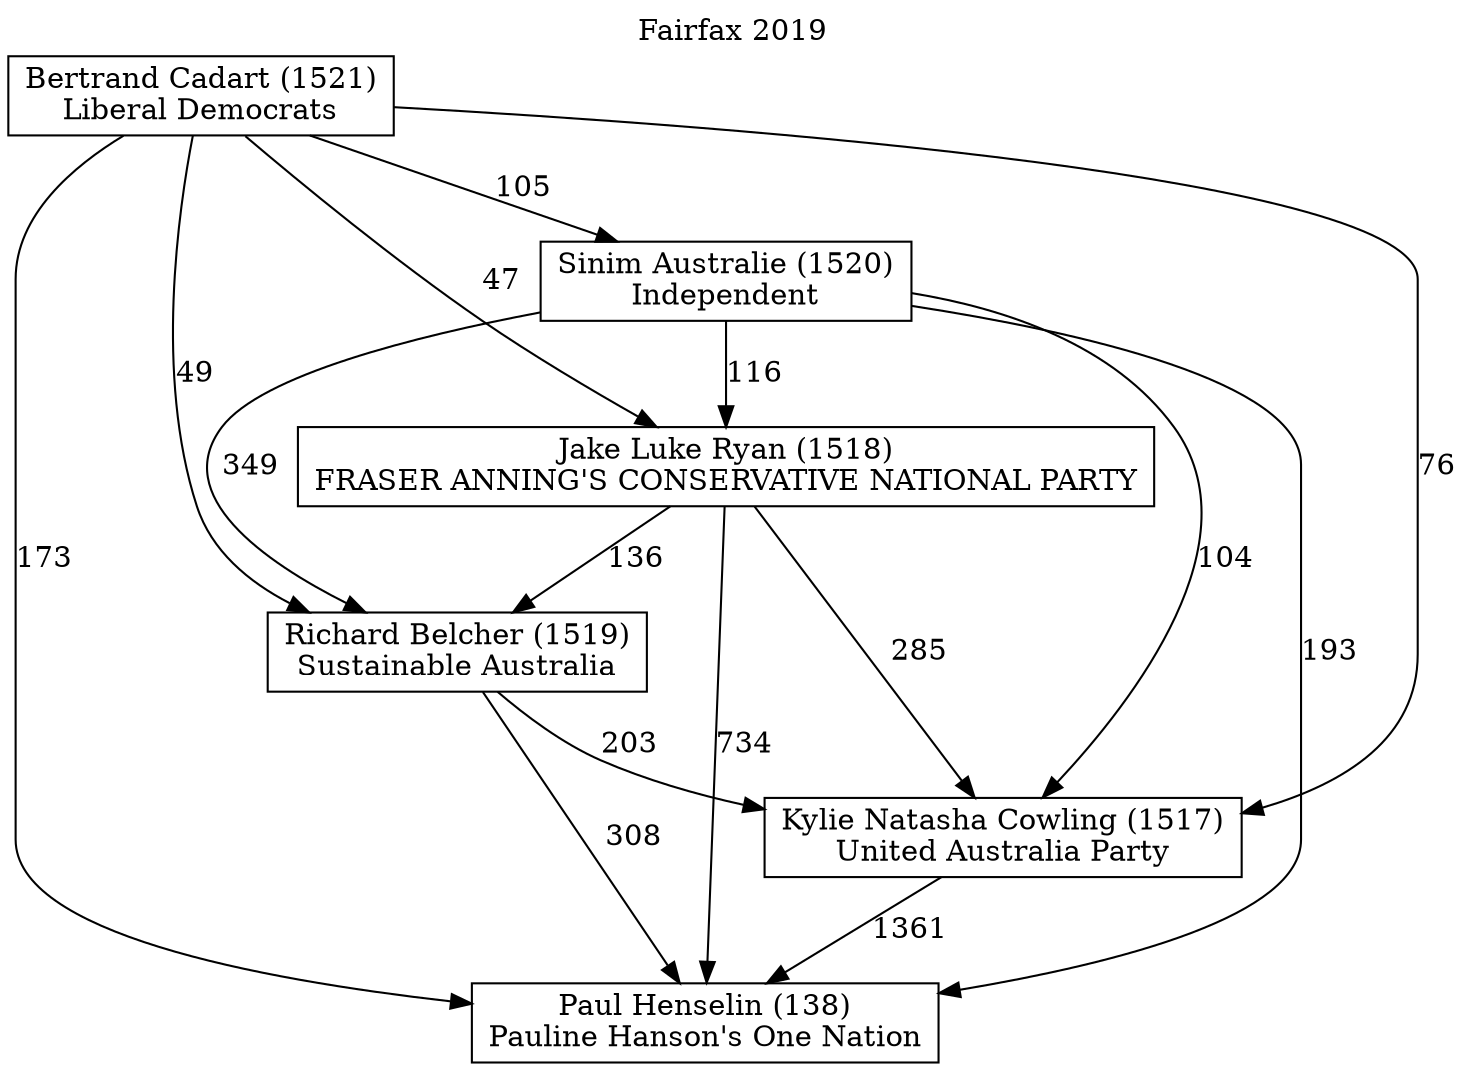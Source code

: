 // House preference flow
digraph "Paul Henselin (138)_Fairfax_2019" {
	graph [label="Fairfax 2019" labelloc=t mclimit=10]
	node [shape=box]
	"Paul Henselin (138)" [label="Paul Henselin (138)
Pauline Hanson's One Nation"]
	"Kylie Natasha Cowling (1517)" [label="Kylie Natasha Cowling (1517)
United Australia Party"]
	"Richard Belcher (1519)" [label="Richard Belcher (1519)
Sustainable Australia"]
	"Jake Luke Ryan (1518)" [label="Jake Luke Ryan (1518)
FRASER ANNING'S CONSERVATIVE NATIONAL PARTY"]
	"Sinim Australie (1520)" [label="Sinim Australie (1520)
Independent"]
	"Bertrand Cadart (1521)" [label="Bertrand Cadart (1521)
Liberal Democrats"]
	"Kylie Natasha Cowling (1517)" -> "Paul Henselin (138)" [label=1361]
	"Richard Belcher (1519)" -> "Kylie Natasha Cowling (1517)" [label=203]
	"Jake Luke Ryan (1518)" -> "Richard Belcher (1519)" [label=136]
	"Sinim Australie (1520)" -> "Jake Luke Ryan (1518)" [label=116]
	"Bertrand Cadart (1521)" -> "Sinim Australie (1520)" [label=105]
	"Richard Belcher (1519)" -> "Paul Henselin (138)" [label=308]
	"Jake Luke Ryan (1518)" -> "Paul Henselin (138)" [label=734]
	"Sinim Australie (1520)" -> "Paul Henselin (138)" [label=193]
	"Bertrand Cadart (1521)" -> "Paul Henselin (138)" [label=173]
	"Bertrand Cadart (1521)" -> "Jake Luke Ryan (1518)" [label=47]
	"Sinim Australie (1520)" -> "Richard Belcher (1519)" [label=349]
	"Bertrand Cadart (1521)" -> "Richard Belcher (1519)" [label=49]
	"Jake Luke Ryan (1518)" -> "Kylie Natasha Cowling (1517)" [label=285]
	"Sinim Australie (1520)" -> "Kylie Natasha Cowling (1517)" [label=104]
	"Bertrand Cadart (1521)" -> "Kylie Natasha Cowling (1517)" [label=76]
}

